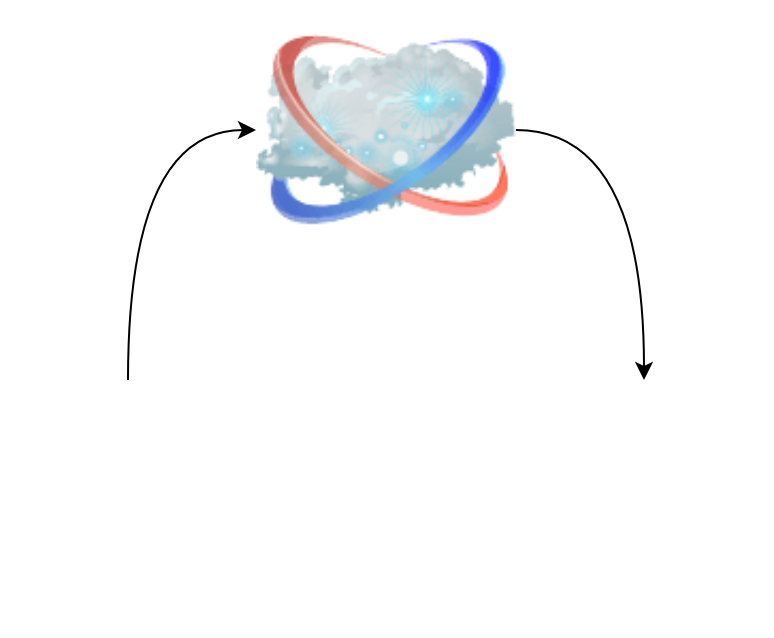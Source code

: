 <mxfile version="12.4.9" type="device"><diagram id="kCXYKbXctPU-HqaedjqN" name="Page-1"><mxGraphModel dx="1038" dy="549" grid="1" gridSize="10" guides="1" tooltips="1" connect="1" arrows="1" fold="1" page="1" pageScale="1" pageWidth="827" pageHeight="1169" math="0" shadow="0"><root><mxCell id="0"/><mxCell id="1" parent="0"/><mxCell id="o27pw7t9UUjzRXyr_yIj-4" style="edgeStyle=orthogonalEdgeStyle;orthogonalLoop=1;jettySize=auto;html=1;exitX=0.5;exitY=0;exitDx=0;exitDy=0;entryX=0;entryY=0.5;entryDx=0;entryDy=0;curved=1;" edge="1" parent="1" source="o27pw7t9UUjzRXyr_yIj-1" target="o27pw7t9UUjzRXyr_yIj-2"><mxGeometry relative="1" as="geometry"/></mxCell><mxCell id="o27pw7t9UUjzRXyr_yIj-1" value="" style="shape=image;html=1;verticalAlign=top;verticalLabelPosition=bottom;labelBackgroundColor=#ffffff;imageAspect=0;aspect=fixed;image=https://cdn1.iconfinder.com/data/icons/hawcons/32/698717-icon-124-document-file-zip-128.png" vertex="1" parent="1"><mxGeometry x="72" y="240" width="128" height="128" as="geometry"/></mxCell><mxCell id="o27pw7t9UUjzRXyr_yIj-5" style="edgeStyle=orthogonalEdgeStyle;curved=1;orthogonalLoop=1;jettySize=auto;html=1;exitX=1;exitY=0.5;exitDx=0;exitDy=0;entryX=0.5;entryY=0;entryDx=0;entryDy=0;" edge="1" parent="1" source="o27pw7t9UUjzRXyr_yIj-2" target="o27pw7t9UUjzRXyr_yIj-3"><mxGeometry relative="1" as="geometry"/></mxCell><mxCell id="o27pw7t9UUjzRXyr_yIj-2" value="" style="image;html=1;labelBackgroundColor=#ffffff;image=img/lib/clip_art/networking/Cloud_128x128.png" vertex="1" parent="1"><mxGeometry x="200" y="50" width="130" height="130" as="geometry"/></mxCell><mxCell id="o27pw7t9UUjzRXyr_yIj-3" value="" style="shape=image;html=1;verticalAlign=top;verticalLabelPosition=bottom;labelBackgroundColor=#ffffff;imageAspect=0;aspect=fixed;image=https://cdn1.iconfinder.com/data/icons/hawcons/32/699147-icon-70-document-file-pdf-128.png" vertex="1" parent="1"><mxGeometry x="330" y="240" width="128" height="128" as="geometry"/></mxCell></root></mxGraphModel></diagram></mxfile>